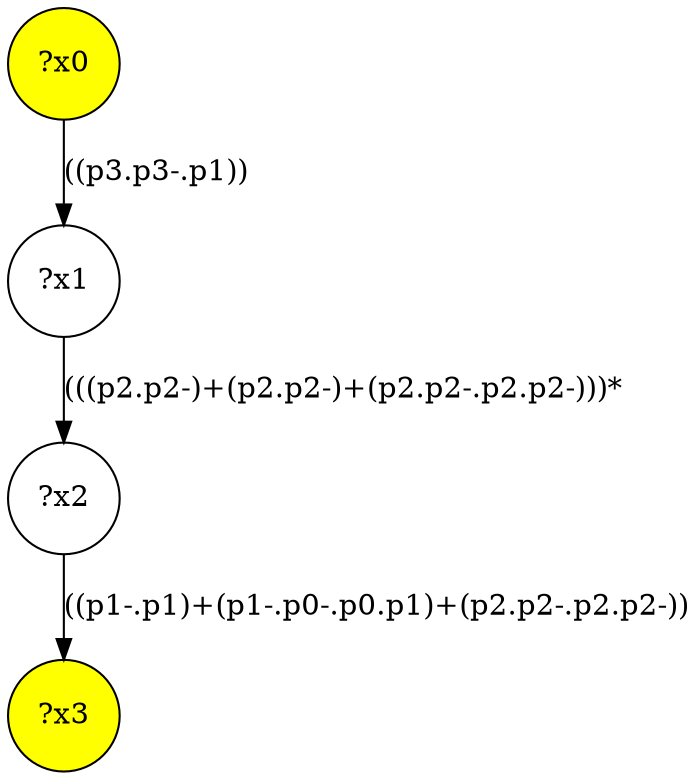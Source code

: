 digraph g {
	x0 [fillcolor="yellow", style="filled," shape=circle, label="?x0"];
	x3 [fillcolor="yellow", style="filled," shape=circle, label="?x3"];
	x1 [shape=circle, label="?x1"];
	x0 -> x1 [label="((p3.p3-.p1))"];
	x2 [shape=circle, label="?x2"];
	x1 -> x2 [label="(((p2.p2-)+(p2.p2-)+(p2.p2-.p2.p2-)))*"];
	x2 -> x3 [label="((p1-.p1)+(p1-.p0-.p0.p1)+(p2.p2-.p2.p2-))"];
}
